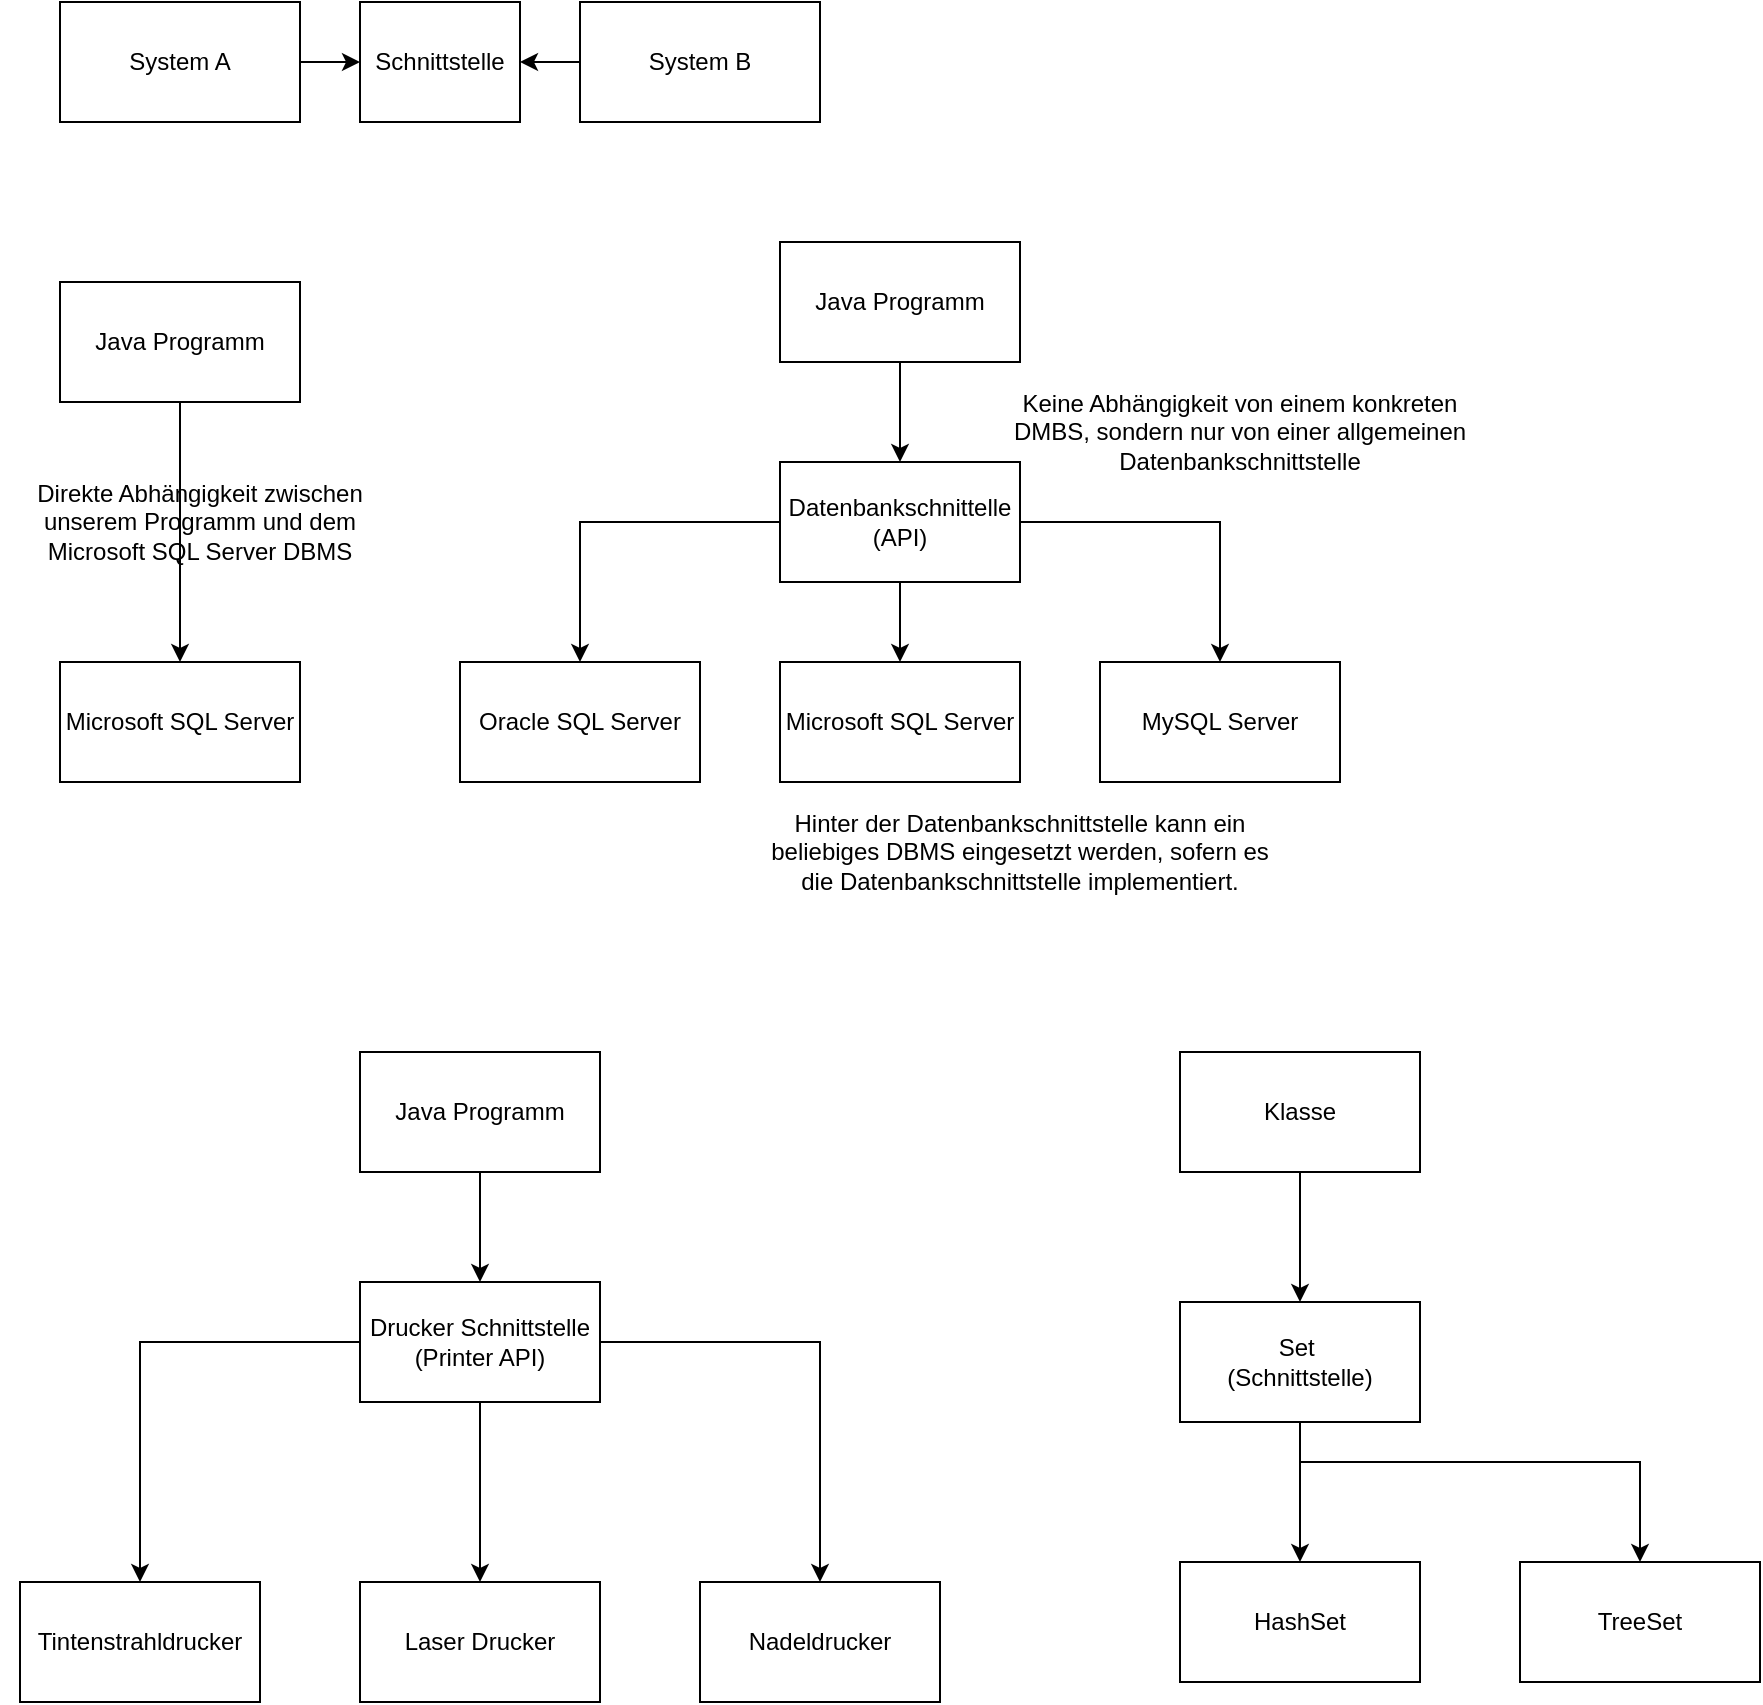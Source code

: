 <mxfile version="24.7.8">
  <diagram name="Seite-1" id="2RgLFsR0OVPGsToIyOjf">
    <mxGraphModel dx="819" dy="482" grid="1" gridSize="10" guides="1" tooltips="1" connect="1" arrows="1" fold="1" page="1" pageScale="1" pageWidth="827" pageHeight="1169" math="0" shadow="0">
      <root>
        <mxCell id="0" />
        <mxCell id="1" parent="0" />
        <mxCell id="CmsCAw91hPspcqwAPqo0-3" style="edgeStyle=orthogonalEdgeStyle;rounded=0;orthogonalLoop=1;jettySize=auto;html=1;" edge="1" parent="1" source="CmsCAw91hPspcqwAPqo0-1" target="CmsCAw91hPspcqwAPqo0-2">
          <mxGeometry relative="1" as="geometry" />
        </mxCell>
        <mxCell id="CmsCAw91hPspcqwAPqo0-1" value="Java Programm" style="rounded=0;whiteSpace=wrap;html=1;" vertex="1" parent="1">
          <mxGeometry x="80" y="170" width="120" height="60" as="geometry" />
        </mxCell>
        <mxCell id="CmsCAw91hPspcqwAPqo0-2" value="Microsoft SQL Server" style="rounded=0;whiteSpace=wrap;html=1;" vertex="1" parent="1">
          <mxGeometry x="80" y="360" width="120" height="60" as="geometry" />
        </mxCell>
        <mxCell id="CmsCAw91hPspcqwAPqo0-7" style="edgeStyle=orthogonalEdgeStyle;rounded=0;orthogonalLoop=1;jettySize=auto;html=1;" edge="1" parent="1" source="CmsCAw91hPspcqwAPqo0-4" target="CmsCAw91hPspcqwAPqo0-5">
          <mxGeometry relative="1" as="geometry" />
        </mxCell>
        <mxCell id="CmsCAw91hPspcqwAPqo0-4" value="Java Programm" style="rounded=0;whiteSpace=wrap;html=1;" vertex="1" parent="1">
          <mxGeometry x="440" y="150" width="120" height="60" as="geometry" />
        </mxCell>
        <mxCell id="CmsCAw91hPspcqwAPqo0-8" style="edgeStyle=orthogonalEdgeStyle;rounded=0;orthogonalLoop=1;jettySize=auto;html=1;" edge="1" parent="1" source="CmsCAw91hPspcqwAPqo0-5" target="CmsCAw91hPspcqwAPqo0-6">
          <mxGeometry relative="1" as="geometry" />
        </mxCell>
        <mxCell id="CmsCAw91hPspcqwAPqo0-11" style="edgeStyle=orthogonalEdgeStyle;rounded=0;orthogonalLoop=1;jettySize=auto;html=1;" edge="1" parent="1" source="CmsCAw91hPspcqwAPqo0-5" target="CmsCAw91hPspcqwAPqo0-10">
          <mxGeometry relative="1" as="geometry" />
        </mxCell>
        <mxCell id="CmsCAw91hPspcqwAPqo0-12" style="edgeStyle=orthogonalEdgeStyle;rounded=0;orthogonalLoop=1;jettySize=auto;html=1;" edge="1" parent="1" source="CmsCAw91hPspcqwAPqo0-5" target="CmsCAw91hPspcqwAPqo0-9">
          <mxGeometry relative="1" as="geometry" />
        </mxCell>
        <mxCell id="CmsCAw91hPspcqwAPqo0-5" value="Datenbankschnittelle (API)" style="rounded=0;whiteSpace=wrap;html=1;" vertex="1" parent="1">
          <mxGeometry x="440" y="260" width="120" height="60" as="geometry" />
        </mxCell>
        <mxCell id="CmsCAw91hPspcqwAPqo0-6" value="Microsoft SQL Server" style="rounded=0;whiteSpace=wrap;html=1;" vertex="1" parent="1">
          <mxGeometry x="440" y="360" width="120" height="60" as="geometry" />
        </mxCell>
        <mxCell id="CmsCAw91hPspcqwAPqo0-9" value="MySQL Server" style="rounded=0;whiteSpace=wrap;html=1;" vertex="1" parent="1">
          <mxGeometry x="600" y="360" width="120" height="60" as="geometry" />
        </mxCell>
        <mxCell id="CmsCAw91hPspcqwAPqo0-10" value="Oracle SQL Server" style="rounded=0;whiteSpace=wrap;html=1;" vertex="1" parent="1">
          <mxGeometry x="280" y="360" width="120" height="60" as="geometry" />
        </mxCell>
        <mxCell id="CmsCAw91hPspcqwAPqo0-21" style="edgeStyle=orthogonalEdgeStyle;rounded=0;orthogonalLoop=1;jettySize=auto;html=1;" edge="1" parent="1" source="CmsCAw91hPspcqwAPqo0-13" target="CmsCAw91hPspcqwAPqo0-17">
          <mxGeometry relative="1" as="geometry" />
        </mxCell>
        <mxCell id="CmsCAw91hPspcqwAPqo0-13" value="Java Programm" style="rounded=0;whiteSpace=wrap;html=1;" vertex="1" parent="1">
          <mxGeometry x="230" y="555" width="120" height="60" as="geometry" />
        </mxCell>
        <mxCell id="CmsCAw91hPspcqwAPqo0-14" value="Direkte Abhängigkeit zwischen unserem Programm und dem Microsoft SQL Server DBMS" style="text;html=1;align=center;verticalAlign=middle;whiteSpace=wrap;rounded=0;" vertex="1" parent="1">
          <mxGeometry x="50" y="275" width="200" height="30" as="geometry" />
        </mxCell>
        <mxCell id="CmsCAw91hPspcqwAPqo0-15" value="Keine Abhängigkeit von einem konkreten DMBS, sondern nur von einer allgemeinen Datenbankschnittstelle" style="text;html=1;align=center;verticalAlign=middle;whiteSpace=wrap;rounded=0;" vertex="1" parent="1">
          <mxGeometry x="540" y="220" width="260" height="50" as="geometry" />
        </mxCell>
        <mxCell id="CmsCAw91hPspcqwAPqo0-16" value="Hinter der Datenbankschnittstelle kann ein beliebiges DBMS eingesetzt werden, sofern es die Datenbankschnittstelle implementiert." style="text;html=1;align=center;verticalAlign=middle;whiteSpace=wrap;rounded=0;" vertex="1" parent="1">
          <mxGeometry x="430" y="430" width="260" height="50" as="geometry" />
        </mxCell>
        <mxCell id="CmsCAw91hPspcqwAPqo0-22" style="edgeStyle=orthogonalEdgeStyle;rounded=0;orthogonalLoop=1;jettySize=auto;html=1;" edge="1" parent="1" source="CmsCAw91hPspcqwAPqo0-17" target="CmsCAw91hPspcqwAPqo0-19">
          <mxGeometry relative="1" as="geometry" />
        </mxCell>
        <mxCell id="CmsCAw91hPspcqwAPqo0-23" style="edgeStyle=orthogonalEdgeStyle;rounded=0;orthogonalLoop=1;jettySize=auto;html=1;" edge="1" parent="1" source="CmsCAw91hPspcqwAPqo0-17" target="CmsCAw91hPspcqwAPqo0-18">
          <mxGeometry relative="1" as="geometry" />
        </mxCell>
        <mxCell id="CmsCAw91hPspcqwAPqo0-24" style="edgeStyle=orthogonalEdgeStyle;rounded=0;orthogonalLoop=1;jettySize=auto;html=1;" edge="1" parent="1" source="CmsCAw91hPspcqwAPqo0-17" target="CmsCAw91hPspcqwAPqo0-20">
          <mxGeometry relative="1" as="geometry" />
        </mxCell>
        <mxCell id="CmsCAw91hPspcqwAPqo0-17" value="Drucker Schnittstelle (Printer API)" style="rounded=0;whiteSpace=wrap;html=1;" vertex="1" parent="1">
          <mxGeometry x="230" y="670" width="120" height="60" as="geometry" />
        </mxCell>
        <mxCell id="CmsCAw91hPspcqwAPqo0-18" value="Tintenstrahldrucker" style="rounded=0;whiteSpace=wrap;html=1;" vertex="1" parent="1">
          <mxGeometry x="60" y="820" width="120" height="60" as="geometry" />
        </mxCell>
        <mxCell id="CmsCAw91hPspcqwAPqo0-19" value="Laser Drucker" style="rounded=0;whiteSpace=wrap;html=1;" vertex="1" parent="1">
          <mxGeometry x="230" y="820" width="120" height="60" as="geometry" />
        </mxCell>
        <mxCell id="CmsCAw91hPspcqwAPqo0-20" value="Nadeldrucker" style="rounded=0;whiteSpace=wrap;html=1;" vertex="1" parent="1">
          <mxGeometry x="400" y="820" width="120" height="60" as="geometry" />
        </mxCell>
        <mxCell id="CmsCAw91hPspcqwAPqo0-29" style="edgeStyle=orthogonalEdgeStyle;rounded=0;orthogonalLoop=1;jettySize=auto;html=1;" edge="1" parent="1" source="CmsCAw91hPspcqwAPqo0-25" target="CmsCAw91hPspcqwAPqo0-28">
          <mxGeometry relative="1" as="geometry" />
        </mxCell>
        <mxCell id="CmsCAw91hPspcqwAPqo0-25" value="Klasse" style="rounded=0;whiteSpace=wrap;html=1;" vertex="1" parent="1">
          <mxGeometry x="640" y="555" width="120" height="60" as="geometry" />
        </mxCell>
        <mxCell id="CmsCAw91hPspcqwAPqo0-26" value="HashSet" style="rounded=0;whiteSpace=wrap;html=1;" vertex="1" parent="1">
          <mxGeometry x="640" y="810" width="120" height="60" as="geometry" />
        </mxCell>
        <mxCell id="CmsCAw91hPspcqwAPqo0-30" style="edgeStyle=orthogonalEdgeStyle;rounded=0;orthogonalLoop=1;jettySize=auto;html=1;" edge="1" parent="1" source="CmsCAw91hPspcqwAPqo0-28" target="CmsCAw91hPspcqwAPqo0-26">
          <mxGeometry relative="1" as="geometry" />
        </mxCell>
        <mxCell id="CmsCAw91hPspcqwAPqo0-32" style="edgeStyle=orthogonalEdgeStyle;rounded=0;orthogonalLoop=1;jettySize=auto;html=1;" edge="1" parent="1" source="CmsCAw91hPspcqwAPqo0-28" target="CmsCAw91hPspcqwAPqo0-31">
          <mxGeometry relative="1" as="geometry">
            <Array as="points">
              <mxPoint x="700" y="760" />
              <mxPoint x="870" y="760" />
            </Array>
          </mxGeometry>
        </mxCell>
        <mxCell id="CmsCAw91hPspcqwAPqo0-28" value="Set&amp;nbsp;&lt;div&gt;(Schnittstelle)&lt;/div&gt;" style="rounded=0;whiteSpace=wrap;html=1;" vertex="1" parent="1">
          <mxGeometry x="640" y="680" width="120" height="60" as="geometry" />
        </mxCell>
        <mxCell id="CmsCAw91hPspcqwAPqo0-31" value="TreeSet" style="rounded=0;whiteSpace=wrap;html=1;" vertex="1" parent="1">
          <mxGeometry x="810" y="810" width="120" height="60" as="geometry" />
        </mxCell>
        <mxCell id="CmsCAw91hPspcqwAPqo0-36" style="edgeStyle=orthogonalEdgeStyle;rounded=0;orthogonalLoop=1;jettySize=auto;html=1;" edge="1" parent="1" source="CmsCAw91hPspcqwAPqo0-33" target="CmsCAw91hPspcqwAPqo0-35">
          <mxGeometry relative="1" as="geometry" />
        </mxCell>
        <mxCell id="CmsCAw91hPspcqwAPqo0-33" value="System A" style="rounded=0;whiteSpace=wrap;html=1;" vertex="1" parent="1">
          <mxGeometry x="80" y="30" width="120" height="60" as="geometry" />
        </mxCell>
        <mxCell id="CmsCAw91hPspcqwAPqo0-37" style="edgeStyle=orthogonalEdgeStyle;rounded=0;orthogonalLoop=1;jettySize=auto;html=1;" edge="1" parent="1" source="CmsCAw91hPspcqwAPqo0-34" target="CmsCAw91hPspcqwAPqo0-35">
          <mxGeometry relative="1" as="geometry" />
        </mxCell>
        <mxCell id="CmsCAw91hPspcqwAPqo0-34" value="System B" style="rounded=0;whiteSpace=wrap;html=1;" vertex="1" parent="1">
          <mxGeometry x="340" y="30" width="120" height="60" as="geometry" />
        </mxCell>
        <mxCell id="CmsCAw91hPspcqwAPqo0-35" value="Schnittstelle" style="rounded=0;whiteSpace=wrap;html=1;" vertex="1" parent="1">
          <mxGeometry x="230" y="30" width="80" height="60" as="geometry" />
        </mxCell>
      </root>
    </mxGraphModel>
  </diagram>
</mxfile>
